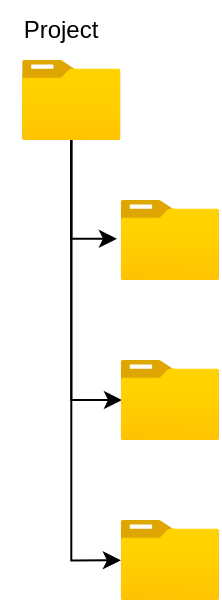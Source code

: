 <mxfile version="24.7.14">
  <diagram name="Page-1" id="j8qJhIRni1oStsOGBF2z">
    <mxGraphModel dx="1235" dy="655" grid="1" gridSize="10" guides="1" tooltips="1" connect="1" arrows="1" fold="1" page="1" pageScale="1" pageWidth="850" pageHeight="1100" math="0" shadow="0">
      <root>
        <mxCell id="0" />
        <mxCell id="1" parent="0" />
        <mxCell id="5l4iCaDdUa-iZr_uCF5Z-5" style="edgeStyle=orthogonalEdgeStyle;rounded=0;orthogonalLoop=1;jettySize=auto;html=1;entryX=-0.037;entryY=0.485;entryDx=0;entryDy=0;entryPerimeter=0;" edge="1" parent="1" source="5l4iCaDdUa-iZr_uCF5Z-1" target="5l4iCaDdUa-iZr_uCF5Z-3">
          <mxGeometry relative="1" as="geometry">
            <mxPoint x="95" y="180" as="targetPoint" />
            <Array as="points">
              <mxPoint x="95" y="180" />
            </Array>
          </mxGeometry>
        </mxCell>
        <mxCell id="5l4iCaDdUa-iZr_uCF5Z-6" style="edgeStyle=orthogonalEdgeStyle;rounded=0;orthogonalLoop=1;jettySize=auto;html=1;entryX=0.014;entryY=0.5;entryDx=0;entryDy=0;entryPerimeter=0;" edge="1" parent="1" source="5l4iCaDdUa-iZr_uCF5Z-1" target="5l4iCaDdUa-iZr_uCF5Z-7">
          <mxGeometry relative="1" as="geometry">
            <mxPoint x="95" y="260" as="targetPoint" />
          </mxGeometry>
        </mxCell>
        <mxCell id="5l4iCaDdUa-iZr_uCF5Z-10" style="edgeStyle=orthogonalEdgeStyle;rounded=0;orthogonalLoop=1;jettySize=auto;html=1;entryX=0.003;entryY=0.504;entryDx=0;entryDy=0;entryPerimeter=0;" edge="1" parent="1" source="5l4iCaDdUa-iZr_uCF5Z-1" target="5l4iCaDdUa-iZr_uCF5Z-9">
          <mxGeometry relative="1" as="geometry">
            <mxPoint x="95" y="350" as="targetPoint" />
          </mxGeometry>
        </mxCell>
        <mxCell id="5l4iCaDdUa-iZr_uCF5Z-1" value="" style="image;aspect=fixed;html=1;points=[];align=center;fontSize=12;image=img/lib/azure2/general/Folder_Blank.svg;" vertex="1" parent="1">
          <mxGeometry x="70" y="90" width="49.29" height="40" as="geometry" />
        </mxCell>
        <mxCell id="5l4iCaDdUa-iZr_uCF5Z-2" value="Project" style="text;html=1;align=center;verticalAlign=middle;resizable=0;points=[];autosize=1;strokeColor=none;fillColor=none;" vertex="1" parent="1">
          <mxGeometry x="59.29" y="60" width="60" height="30" as="geometry" />
        </mxCell>
        <mxCell id="5l4iCaDdUa-iZr_uCF5Z-3" value="" style="image;aspect=fixed;html=1;points=[];align=center;fontSize=12;image=img/lib/azure2/general/Folder_Blank.svg;" vertex="1" parent="1">
          <mxGeometry x="119.29" y="160" width="49.29" height="40" as="geometry" />
        </mxCell>
        <mxCell id="5l4iCaDdUa-iZr_uCF5Z-7" value="" style="image;aspect=fixed;html=1;points=[];align=center;fontSize=12;image=img/lib/azure2/general/Folder_Blank.svg;" vertex="1" parent="1">
          <mxGeometry x="119.29" y="240" width="49.29" height="40" as="geometry" />
        </mxCell>
        <mxCell id="5l4iCaDdUa-iZr_uCF5Z-9" value="" style="image;aspect=fixed;html=1;points=[];align=center;fontSize=12;image=img/lib/azure2/general/Folder_Blank.svg;" vertex="1" parent="1">
          <mxGeometry x="119.29" y="320" width="49.29" height="40" as="geometry" />
        </mxCell>
      </root>
    </mxGraphModel>
  </diagram>
</mxfile>
